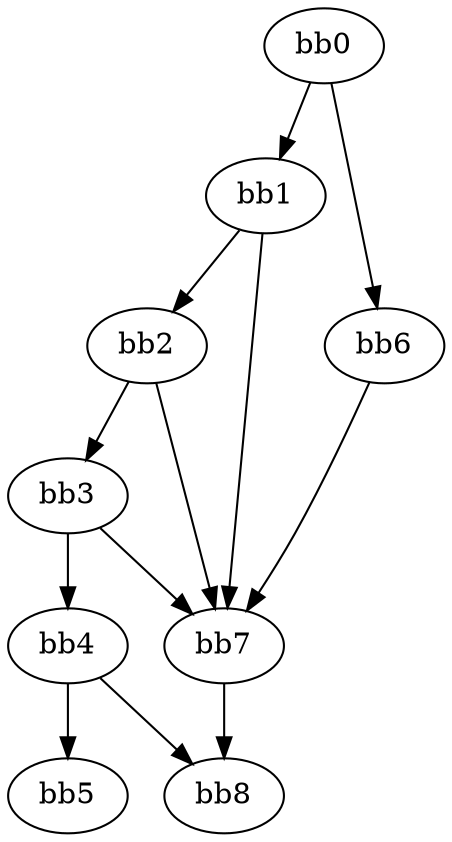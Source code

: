 digraph {
    0 [ label = "bb0\l" ]
    1 [ label = "bb1\l" ]
    2 [ label = "bb2\l" ]
    3 [ label = "bb3\l" ]
    4 [ label = "bb4\l" ]
    5 [ label = "bb5\l" ]
    6 [ label = "bb6\l" ]
    7 [ label = "bb7\l" ]
    8 [ label = "bb8\l" ]
    0 -> 1 [ ]
    0 -> 6 [ ]
    1 -> 2 [ ]
    1 -> 7 [ ]
    2 -> 3 [ ]
    2 -> 7 [ ]
    3 -> 4 [ ]
    3 -> 7 [ ]
    4 -> 5 [ ]
    4 -> 8 [ ]
    6 -> 7 [ ]
    7 -> 8 [ ]
}

